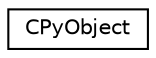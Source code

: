 digraph "Graphical Class Hierarchy"
{
 // LATEX_PDF_SIZE
  edge [fontname="Helvetica",fontsize="10",labelfontname="Helvetica",labelfontsize="10"];
  node [fontname="Helvetica",fontsize="10",shape=record];
  rankdir="LR";
  Node0 [label="CPyObject",height=0.2,width=0.4,color="black", fillcolor="white", style="filled",URL="$classCPyObject.html",tooltip=" "];
}
